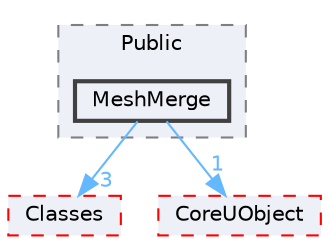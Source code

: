 digraph "MeshMerge"
{
 // INTERACTIVE_SVG=YES
 // LATEX_PDF_SIZE
  bgcolor="transparent";
  edge [fontname=Helvetica,fontsize=10,labelfontname=Helvetica,labelfontsize=10];
  node [fontname=Helvetica,fontsize=10,shape=box,height=0.2,width=0.4];
  compound=true
  subgraph clusterdir_1d06a51bfc871a6a1823440d0d72725c {
    graph [ bgcolor="#edf0f7", pencolor="grey50", label="Public", fontname=Helvetica,fontsize=10 style="filled,dashed", URL="dir_1d06a51bfc871a6a1823440d0d72725c.html",tooltip=""]
  dir_a6d196031508a88ceb6a316932271eec [label="MeshMerge", fillcolor="#edf0f7", color="grey25", style="filled,bold", URL="dir_a6d196031508a88ceb6a316932271eec.html",tooltip=""];
  }
  dir_0ed647eebe6ffcaa496d3842b7cec6ce [label="Classes", fillcolor="#edf0f7", color="red", style="filled,dashed", URL="dir_0ed647eebe6ffcaa496d3842b7cec6ce.html",tooltip=""];
  dir_4c499e5e32e2b4479ad7e552df73eeae [label="CoreUObject", fillcolor="#edf0f7", color="red", style="filled,dashed", URL="dir_4c499e5e32e2b4479ad7e552df73eeae.html",tooltip=""];
  dir_a6d196031508a88ceb6a316932271eec->dir_0ed647eebe6ffcaa496d3842b7cec6ce [headlabel="3", labeldistance=1.5 headhref="dir_000627_000193.html" href="dir_000627_000193.html" color="steelblue1" fontcolor="steelblue1"];
  dir_a6d196031508a88ceb6a316932271eec->dir_4c499e5e32e2b4479ad7e552df73eeae [headlabel="1", labeldistance=1.5 headhref="dir_000627_000268.html" href="dir_000627_000268.html" color="steelblue1" fontcolor="steelblue1"];
}
